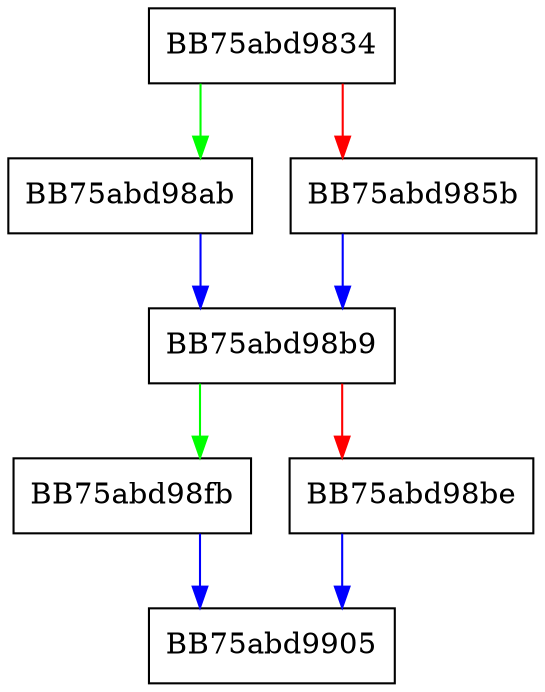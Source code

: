 digraph _tr_align {
  node [shape="box"];
  graph [splines=ortho];
  BB75abd9834 -> BB75abd98ab [color="green"];
  BB75abd9834 -> BB75abd985b [color="red"];
  BB75abd985b -> BB75abd98b9 [color="blue"];
  BB75abd98ab -> BB75abd98b9 [color="blue"];
  BB75abd98b9 -> BB75abd98fb [color="green"];
  BB75abd98b9 -> BB75abd98be [color="red"];
  BB75abd98be -> BB75abd9905 [color="blue"];
  BB75abd98fb -> BB75abd9905 [color="blue"];
}
